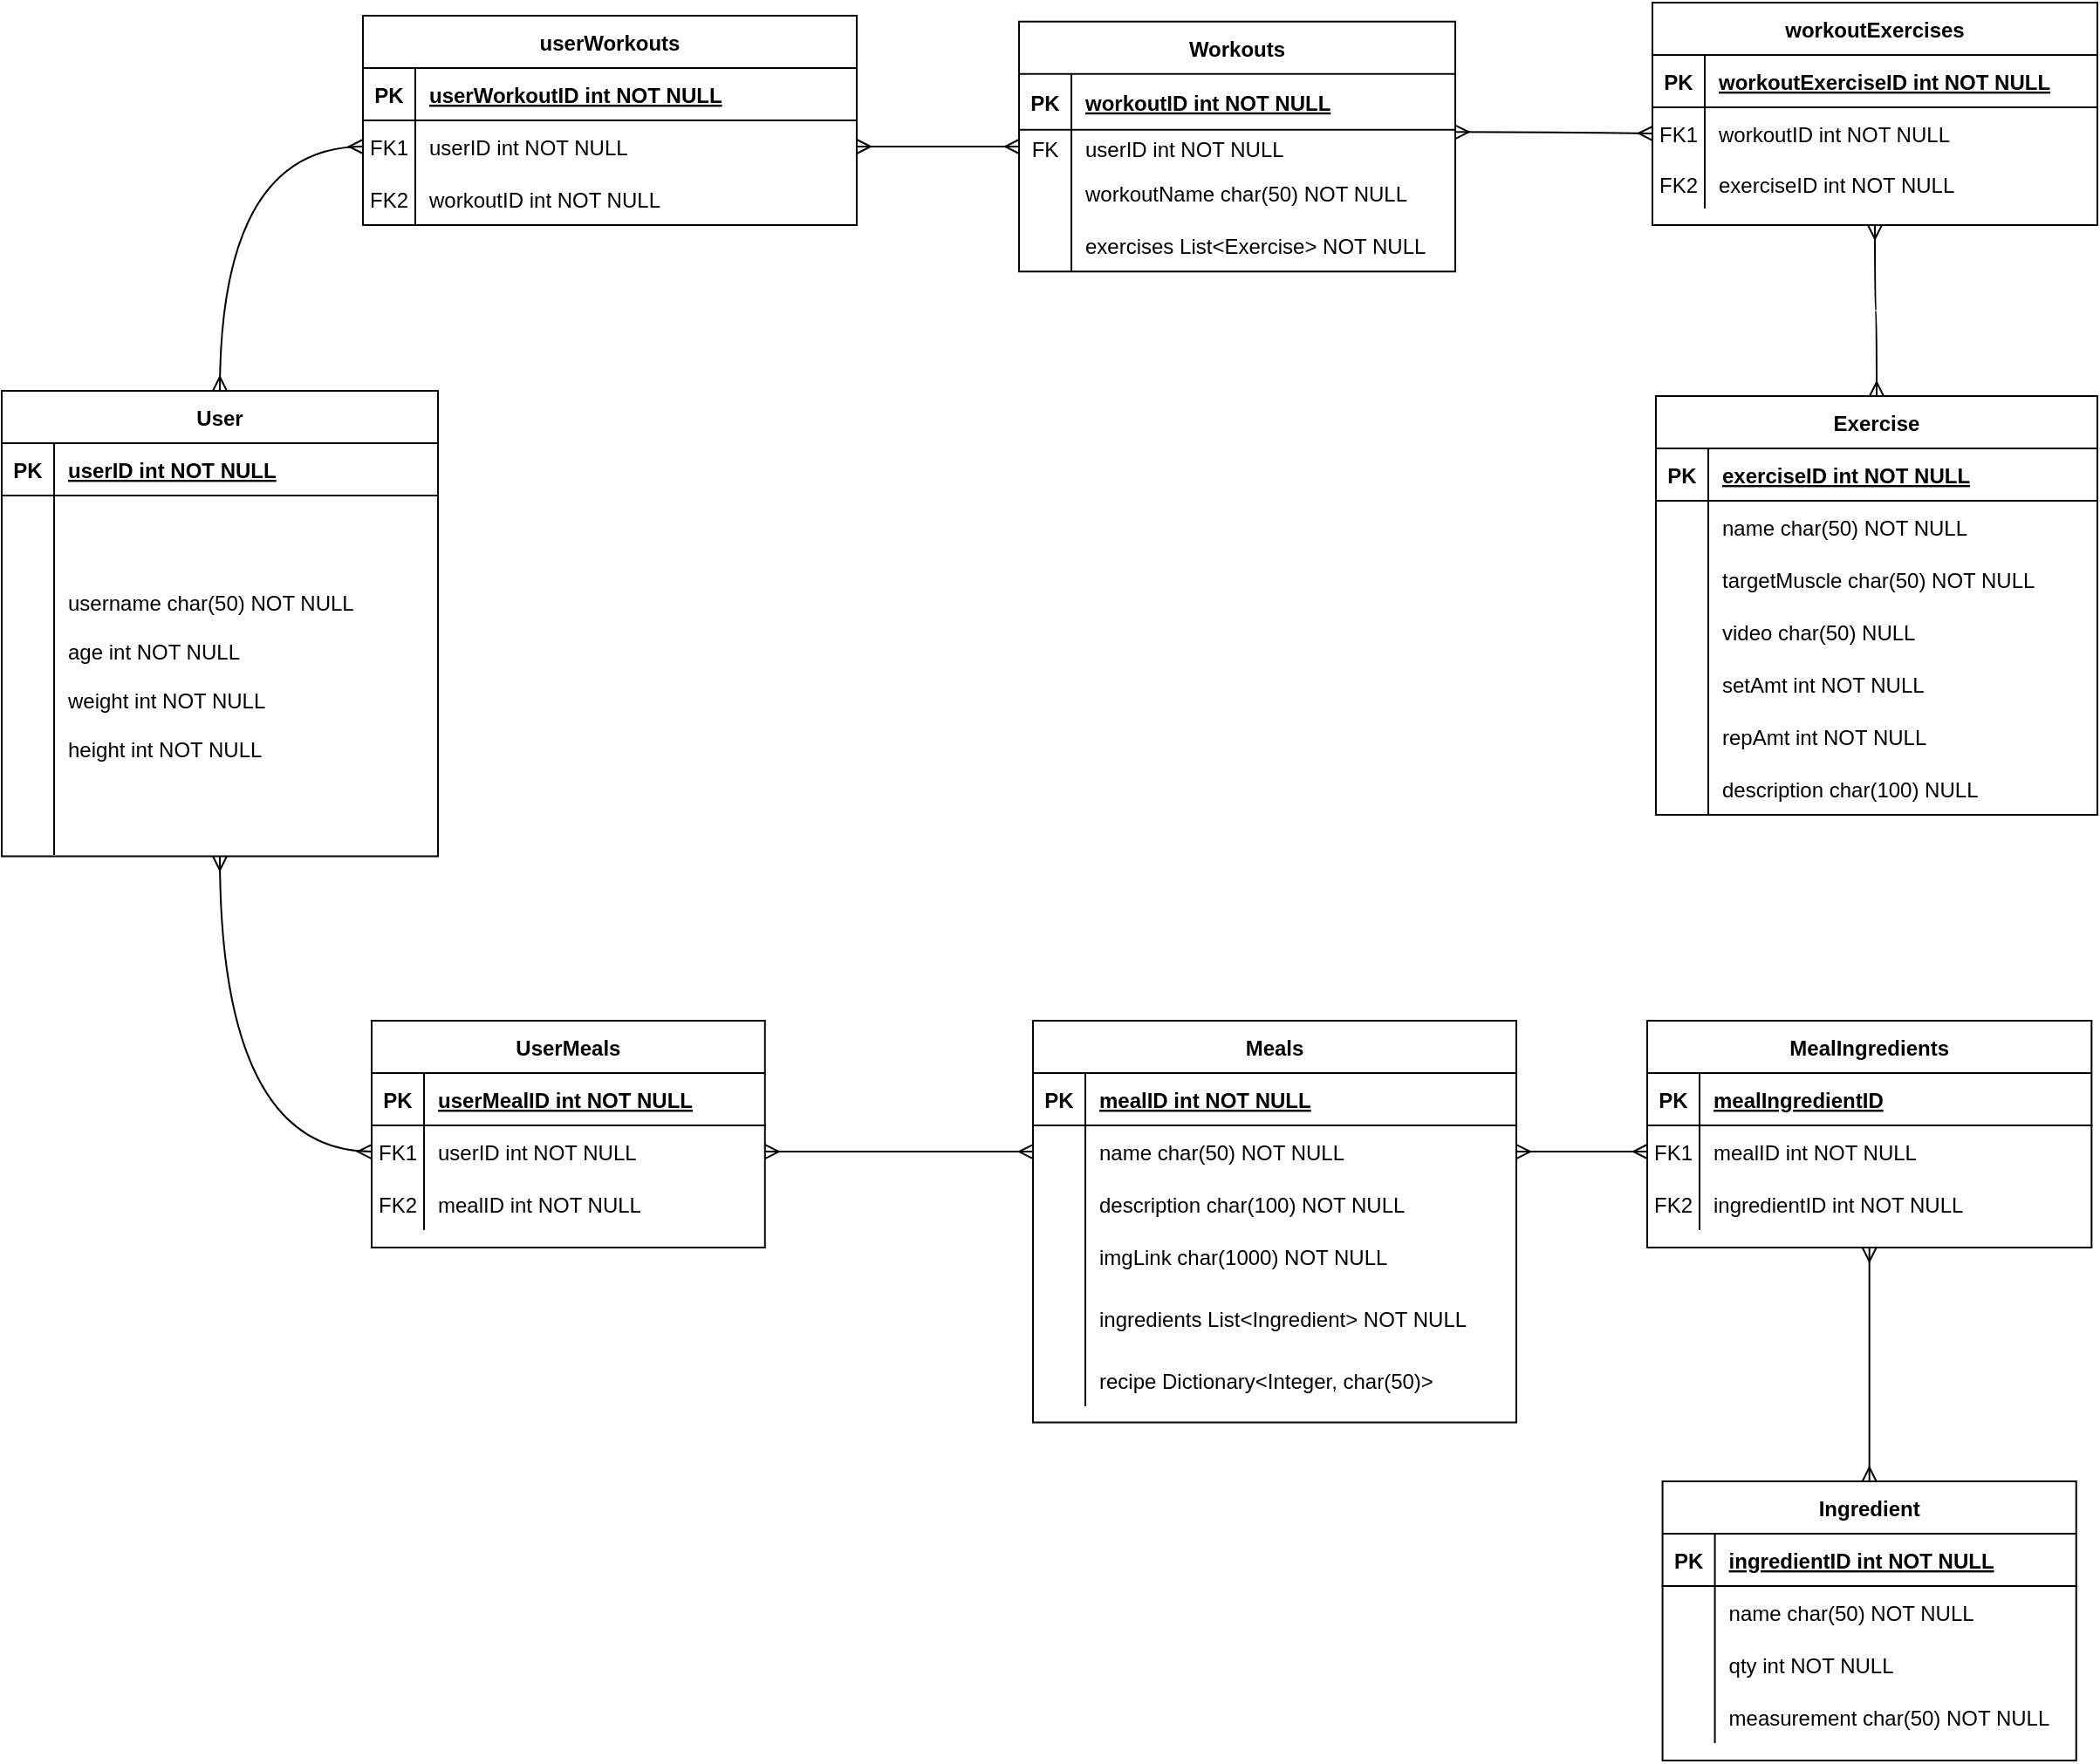 <mxfile version="20.0.3" type="github">
  <diagram id="R2lEEEUBdFMjLlhIrx00" name="Page-1">
    <mxGraphModel dx="930" dy="595" grid="0" gridSize="10" guides="1" tooltips="1" connect="1" arrows="1" fold="1" page="0" pageScale="1" pageWidth="1000" pageHeight="700" math="0" shadow="0" extFonts="Permanent Marker^https://fonts.googleapis.com/css?family=Permanent+Marker">
      <root>
        <mxCell id="0" />
        <mxCell id="1" parent="0" />
        <mxCell id="C-vyLk0tnHw3VtMMgP7b-1" value="" style="edgeStyle=orthogonalEdgeStyle;endArrow=ERmany;startArrow=ERmany;endFill=0;startFill=0;entryX=0;entryY=0.5;entryDx=0;entryDy=0;curved=1;exitX=0.5;exitY=0;exitDx=0;exitDy=0;" parent="1" source="C-vyLk0tnHw3VtMMgP7b-23" target="BOl2dM1y0eal6JlmimQa-18" edge="1">
          <mxGeometry width="100" height="100" relative="1" as="geometry">
            <mxPoint x="246" y="223" as="sourcePoint" />
            <mxPoint x="472.5" y="790" as="targetPoint" />
          </mxGeometry>
        </mxCell>
        <mxCell id="C-vyLk0tnHw3VtMMgP7b-2" value="Workouts" style="shape=table;startSize=30;container=1;collapsible=1;childLayout=tableLayout;fixedRows=1;rowLines=0;fontStyle=1;align=center;resizeLast=1;" parent="1" vertex="1">
          <mxGeometry x="733" y="71.4" width="250" height="143.203" as="geometry" />
        </mxCell>
        <mxCell id="C-vyLk0tnHw3VtMMgP7b-3" value="" style="shape=partialRectangle;collapsible=0;dropTarget=0;pointerEvents=0;fillColor=none;points=[[0,0.5],[1,0.5]];portConstraint=eastwest;top=0;left=0;right=0;bottom=1;" parent="C-vyLk0tnHw3VtMMgP7b-2" vertex="1">
          <mxGeometry y="30" width="250" height="32" as="geometry" />
        </mxCell>
        <mxCell id="C-vyLk0tnHw3VtMMgP7b-4" value="PK" style="shape=partialRectangle;overflow=hidden;connectable=0;fillColor=none;top=0;left=0;bottom=0;right=0;fontStyle=1;" parent="C-vyLk0tnHw3VtMMgP7b-3" vertex="1">
          <mxGeometry width="30" height="32" as="geometry">
            <mxRectangle width="30" height="32" as="alternateBounds" />
          </mxGeometry>
        </mxCell>
        <mxCell id="C-vyLk0tnHw3VtMMgP7b-5" value="workoutID int NOT NULL " style="shape=partialRectangle;overflow=hidden;connectable=0;fillColor=none;top=0;left=0;bottom=0;right=0;align=left;spacingLeft=6;fontStyle=5;" parent="C-vyLk0tnHw3VtMMgP7b-3" vertex="1">
          <mxGeometry x="30" width="220" height="32" as="geometry">
            <mxRectangle width="220" height="32" as="alternateBounds" />
          </mxGeometry>
        </mxCell>
        <mxCell id="C-vyLk0tnHw3VtMMgP7b-6" value="" style="shape=partialRectangle;collapsible=0;dropTarget=0;pointerEvents=0;fillColor=none;points=[[0,0.5],[1,0.5]];portConstraint=eastwest;top=0;left=0;right=0;bottom=0;" parent="C-vyLk0tnHw3VtMMgP7b-2" vertex="1">
          <mxGeometry y="62" width="250" height="21" as="geometry" />
        </mxCell>
        <mxCell id="C-vyLk0tnHw3VtMMgP7b-7" value="FK" style="shape=partialRectangle;overflow=hidden;connectable=0;fillColor=none;top=0;left=0;bottom=0;right=0;" parent="C-vyLk0tnHw3VtMMgP7b-6" vertex="1">
          <mxGeometry width="30" height="21" as="geometry">
            <mxRectangle width="30" height="21" as="alternateBounds" />
          </mxGeometry>
        </mxCell>
        <mxCell id="C-vyLk0tnHw3VtMMgP7b-8" value="userID int NOT NULL" style="shape=partialRectangle;overflow=hidden;connectable=0;fillColor=none;top=0;left=0;bottom=0;right=0;align=left;spacingLeft=6;" parent="C-vyLk0tnHw3VtMMgP7b-6" vertex="1">
          <mxGeometry x="30" width="220" height="21" as="geometry">
            <mxRectangle width="220" height="21" as="alternateBounds" />
          </mxGeometry>
        </mxCell>
        <mxCell id="BOl2dM1y0eal6JlmimQa-110" value="" style="shape=tableRow;horizontal=0;startSize=0;swimlaneHead=0;swimlaneBody=0;fillColor=none;collapsible=0;dropTarget=0;points=[[0,0.5],[1,0.5]];portConstraint=eastwest;top=0;left=0;right=0;bottom=0;" parent="C-vyLk0tnHw3VtMMgP7b-2" vertex="1">
          <mxGeometry y="83" width="250" height="30" as="geometry" />
        </mxCell>
        <mxCell id="BOl2dM1y0eal6JlmimQa-111" value="" style="shape=partialRectangle;connectable=0;fillColor=none;top=0;left=0;bottom=0;right=0;editable=1;overflow=hidden;" parent="BOl2dM1y0eal6JlmimQa-110" vertex="1">
          <mxGeometry width="30" height="30" as="geometry">
            <mxRectangle width="30" height="30" as="alternateBounds" />
          </mxGeometry>
        </mxCell>
        <mxCell id="BOl2dM1y0eal6JlmimQa-112" value="workoutName char(50) NOT NULL" style="shape=partialRectangle;connectable=0;fillColor=none;top=0;left=0;bottom=0;right=0;align=left;spacingLeft=6;overflow=hidden;" parent="BOl2dM1y0eal6JlmimQa-110" vertex="1">
          <mxGeometry x="30" width="220" height="30" as="geometry">
            <mxRectangle width="220" height="30" as="alternateBounds" />
          </mxGeometry>
        </mxCell>
        <mxCell id="C-vyLk0tnHw3VtMMgP7b-9" value="" style="shape=partialRectangle;collapsible=0;dropTarget=0;pointerEvents=0;fillColor=none;points=[[0,0.5],[1,0.5]];portConstraint=eastwest;top=0;left=0;right=0;bottom=0;" parent="C-vyLk0tnHw3VtMMgP7b-2" vertex="1">
          <mxGeometry y="113" width="250" height="30" as="geometry" />
        </mxCell>
        <mxCell id="C-vyLk0tnHw3VtMMgP7b-10" value="" style="shape=partialRectangle;overflow=hidden;connectable=0;fillColor=none;top=0;left=0;bottom=0;right=0;" parent="C-vyLk0tnHw3VtMMgP7b-9" vertex="1">
          <mxGeometry width="30" height="30" as="geometry">
            <mxRectangle width="30" height="30" as="alternateBounds" />
          </mxGeometry>
        </mxCell>
        <mxCell id="C-vyLk0tnHw3VtMMgP7b-11" value="exercises List&lt;Exercise&gt; NOT NULL" style="shape=partialRectangle;overflow=hidden;connectable=0;fillColor=none;top=0;left=0;bottom=0;right=0;align=left;spacingLeft=6;" parent="C-vyLk0tnHw3VtMMgP7b-9" vertex="1">
          <mxGeometry x="30" width="220" height="30" as="geometry">
            <mxRectangle width="220" height="30" as="alternateBounds" />
          </mxGeometry>
        </mxCell>
        <mxCell id="C-vyLk0tnHw3VtMMgP7b-13" value="Meals" style="shape=table;startSize=30;container=1;collapsible=1;childLayout=tableLayout;fixedRows=1;rowLines=0;fontStyle=1;align=center;resizeLast=1;" parent="1" vertex="1">
          <mxGeometry x="741" y="644.01" width="277" height="230.25" as="geometry" />
        </mxCell>
        <mxCell id="C-vyLk0tnHw3VtMMgP7b-14" value="" style="shape=partialRectangle;collapsible=0;dropTarget=0;pointerEvents=0;fillColor=none;points=[[0,0.5],[1,0.5]];portConstraint=eastwest;top=0;left=0;right=0;bottom=1;" parent="C-vyLk0tnHw3VtMMgP7b-13" vertex="1">
          <mxGeometry y="30" width="277" height="30" as="geometry" />
        </mxCell>
        <mxCell id="C-vyLk0tnHw3VtMMgP7b-15" value="PK" style="shape=partialRectangle;overflow=hidden;connectable=0;fillColor=none;top=0;left=0;bottom=0;right=0;fontStyle=1;" parent="C-vyLk0tnHw3VtMMgP7b-14" vertex="1">
          <mxGeometry width="30" height="30" as="geometry">
            <mxRectangle width="30" height="30" as="alternateBounds" />
          </mxGeometry>
        </mxCell>
        <mxCell id="C-vyLk0tnHw3VtMMgP7b-16" value="mealID int NOT NULL " style="shape=partialRectangle;overflow=hidden;connectable=0;fillColor=none;top=0;left=0;bottom=0;right=0;align=left;spacingLeft=6;fontStyle=5;" parent="C-vyLk0tnHw3VtMMgP7b-14" vertex="1">
          <mxGeometry x="30" width="247" height="30" as="geometry">
            <mxRectangle width="247" height="30" as="alternateBounds" />
          </mxGeometry>
        </mxCell>
        <mxCell id="BOl2dM1y0eal6JlmimQa-77" value="" style="shape=tableRow;horizontal=0;startSize=0;swimlaneHead=0;swimlaneBody=0;fillColor=none;collapsible=0;dropTarget=0;points=[[0,0.5],[1,0.5]];portConstraint=eastwest;top=0;left=0;right=0;bottom=0;" parent="C-vyLk0tnHw3VtMMgP7b-13" vertex="1">
          <mxGeometry y="60" width="277" height="30" as="geometry" />
        </mxCell>
        <mxCell id="BOl2dM1y0eal6JlmimQa-78" value="" style="shape=partialRectangle;connectable=0;fillColor=none;top=0;left=0;bottom=0;right=0;editable=1;overflow=hidden;" parent="BOl2dM1y0eal6JlmimQa-77" vertex="1">
          <mxGeometry width="30" height="30" as="geometry">
            <mxRectangle width="30" height="30" as="alternateBounds" />
          </mxGeometry>
        </mxCell>
        <mxCell id="BOl2dM1y0eal6JlmimQa-79" value="name char(50) NOT NULL" style="shape=partialRectangle;connectable=0;fillColor=none;top=0;left=0;bottom=0;right=0;align=left;spacingLeft=6;overflow=hidden;" parent="BOl2dM1y0eal6JlmimQa-77" vertex="1">
          <mxGeometry x="30" width="247" height="30" as="geometry">
            <mxRectangle width="247" height="30" as="alternateBounds" />
          </mxGeometry>
        </mxCell>
        <mxCell id="BOl2dM1y0eal6JlmimQa-80" value="" style="shape=tableRow;horizontal=0;startSize=0;swimlaneHead=0;swimlaneBody=0;fillColor=none;collapsible=0;dropTarget=0;points=[[0,0.5],[1,0.5]];portConstraint=eastwest;top=0;left=0;right=0;bottom=0;" parent="C-vyLk0tnHw3VtMMgP7b-13" vertex="1">
          <mxGeometry y="90" width="277" height="30" as="geometry" />
        </mxCell>
        <mxCell id="BOl2dM1y0eal6JlmimQa-81" value="" style="shape=partialRectangle;connectable=0;fillColor=none;top=0;left=0;bottom=0;right=0;editable=1;overflow=hidden;" parent="BOl2dM1y0eal6JlmimQa-80" vertex="1">
          <mxGeometry width="30" height="30" as="geometry">
            <mxRectangle width="30" height="30" as="alternateBounds" />
          </mxGeometry>
        </mxCell>
        <mxCell id="BOl2dM1y0eal6JlmimQa-82" value="description char(100) NOT NULL" style="shape=partialRectangle;connectable=0;fillColor=none;top=0;left=0;bottom=0;right=0;align=left;spacingLeft=6;overflow=hidden;" parent="BOl2dM1y0eal6JlmimQa-80" vertex="1">
          <mxGeometry x="30" width="247" height="30" as="geometry">
            <mxRectangle width="247" height="30" as="alternateBounds" />
          </mxGeometry>
        </mxCell>
        <mxCell id="BOl2dM1y0eal6JlmimQa-89" value="" style="shape=tableRow;horizontal=0;startSize=0;swimlaneHead=0;swimlaneBody=0;fillColor=none;collapsible=0;dropTarget=0;points=[[0,0.5],[1,0.5]];portConstraint=eastwest;top=0;left=0;right=0;bottom=0;" parent="C-vyLk0tnHw3VtMMgP7b-13" vertex="1">
          <mxGeometry y="120" width="277" height="30" as="geometry" />
        </mxCell>
        <mxCell id="BOl2dM1y0eal6JlmimQa-90" value="" style="shape=partialRectangle;connectable=0;fillColor=none;top=0;left=0;bottom=0;right=0;editable=1;overflow=hidden;" parent="BOl2dM1y0eal6JlmimQa-89" vertex="1">
          <mxGeometry width="30" height="30" as="geometry">
            <mxRectangle width="30" height="30" as="alternateBounds" />
          </mxGeometry>
        </mxCell>
        <mxCell id="BOl2dM1y0eal6JlmimQa-91" value="imgLink char(1000) NOT NULL" style="shape=partialRectangle;connectable=0;fillColor=none;top=0;left=0;bottom=0;right=0;align=left;spacingLeft=6;overflow=hidden;" parent="BOl2dM1y0eal6JlmimQa-89" vertex="1">
          <mxGeometry x="30" width="247" height="30" as="geometry">
            <mxRectangle width="247" height="30" as="alternateBounds" />
          </mxGeometry>
        </mxCell>
        <mxCell id="C-vyLk0tnHw3VtMMgP7b-20" value="" style="shape=partialRectangle;collapsible=0;dropTarget=0;pointerEvents=0;fillColor=none;points=[[0,0.5],[1,0.5]];portConstraint=eastwest;top=0;left=0;right=0;bottom=0;" parent="C-vyLk0tnHw3VtMMgP7b-13" vertex="1">
          <mxGeometry y="150" width="277" height="41" as="geometry" />
        </mxCell>
        <mxCell id="C-vyLk0tnHw3VtMMgP7b-21" value="" style="shape=partialRectangle;overflow=hidden;connectable=0;fillColor=none;top=0;left=0;bottom=0;right=0;" parent="C-vyLk0tnHw3VtMMgP7b-20" vertex="1">
          <mxGeometry width="30" height="41" as="geometry">
            <mxRectangle width="30" height="41" as="alternateBounds" />
          </mxGeometry>
        </mxCell>
        <mxCell id="C-vyLk0tnHw3VtMMgP7b-22" value="ingredients List&lt;Ingredient&gt; NOT NULL" style="shape=partialRectangle;overflow=hidden;connectable=0;fillColor=none;top=0;left=0;bottom=0;right=0;align=left;spacingLeft=6;" parent="C-vyLk0tnHw3VtMMgP7b-20" vertex="1">
          <mxGeometry x="30" width="247" height="41" as="geometry">
            <mxRectangle width="247" height="41" as="alternateBounds" />
          </mxGeometry>
        </mxCell>
        <mxCell id="BOl2dM1y0eal6JlmimQa-74" value="" style="shape=tableRow;horizontal=0;startSize=0;swimlaneHead=0;swimlaneBody=0;fillColor=none;collapsible=0;dropTarget=0;points=[[0,0.5],[1,0.5]];portConstraint=eastwest;top=0;left=0;right=0;bottom=0;" parent="C-vyLk0tnHw3VtMMgP7b-13" vertex="1">
          <mxGeometry y="191" width="277" height="30" as="geometry" />
        </mxCell>
        <mxCell id="BOl2dM1y0eal6JlmimQa-75" value="" style="shape=partialRectangle;connectable=0;fillColor=none;top=0;left=0;bottom=0;right=0;editable=1;overflow=hidden;" parent="BOl2dM1y0eal6JlmimQa-74" vertex="1">
          <mxGeometry width="30" height="30" as="geometry">
            <mxRectangle width="30" height="30" as="alternateBounds" />
          </mxGeometry>
        </mxCell>
        <mxCell id="BOl2dM1y0eal6JlmimQa-76" value="recipe Dictionary&lt;Integer, char(50)&gt;" style="shape=partialRectangle;connectable=0;fillColor=none;top=0;left=0;bottom=0;right=0;align=left;spacingLeft=6;overflow=hidden;" parent="BOl2dM1y0eal6JlmimQa-74" vertex="1">
          <mxGeometry x="30" width="247" height="30" as="geometry">
            <mxRectangle width="247" height="30" as="alternateBounds" />
          </mxGeometry>
        </mxCell>
        <mxCell id="BOl2dM1y0eal6JlmimQa-58" style="edgeStyle=orthogonalEdgeStyle;curved=1;rounded=0;orthogonalLoop=1;jettySize=auto;html=1;entryX=0;entryY=0.5;entryDx=0;entryDy=0;startArrow=ERmany;startFill=0;endArrow=ERmany;endFill=0;" parent="1" source="C-vyLk0tnHw3VtMMgP7b-23" target="BOl2dM1y0eal6JlmimQa-49" edge="1">
          <mxGeometry relative="1" as="geometry" />
        </mxCell>
        <mxCell id="C-vyLk0tnHw3VtMMgP7b-23" value="User" style="shape=table;startSize=30;container=1;collapsible=1;childLayout=tableLayout;fixedRows=1;rowLines=0;fontStyle=1;align=center;resizeLast=1;" parent="1" vertex="1">
          <mxGeometry x="150" y="283" width="250" height="266.75" as="geometry" />
        </mxCell>
        <mxCell id="C-vyLk0tnHw3VtMMgP7b-24" value="" style="shape=partialRectangle;collapsible=0;dropTarget=0;pointerEvents=0;fillColor=none;points=[[0,0.5],[1,0.5]];portConstraint=eastwest;top=0;left=0;right=0;bottom=1;" parent="C-vyLk0tnHw3VtMMgP7b-23" vertex="1">
          <mxGeometry y="30" width="250" height="30" as="geometry" />
        </mxCell>
        <mxCell id="C-vyLk0tnHw3VtMMgP7b-25" value="PK" style="shape=partialRectangle;overflow=hidden;connectable=0;fillColor=none;top=0;left=0;bottom=0;right=0;fontStyle=1;" parent="C-vyLk0tnHw3VtMMgP7b-24" vertex="1">
          <mxGeometry width="30" height="30" as="geometry">
            <mxRectangle width="30" height="30" as="alternateBounds" />
          </mxGeometry>
        </mxCell>
        <mxCell id="C-vyLk0tnHw3VtMMgP7b-26" value="userID int NOT NULL " style="shape=partialRectangle;overflow=hidden;connectable=0;fillColor=none;top=0;left=0;bottom=0;right=0;align=left;spacingLeft=6;fontStyle=5;" parent="C-vyLk0tnHw3VtMMgP7b-24" vertex="1">
          <mxGeometry x="30" width="220" height="30" as="geometry">
            <mxRectangle width="220" height="30" as="alternateBounds" />
          </mxGeometry>
        </mxCell>
        <mxCell id="C-vyLk0tnHw3VtMMgP7b-27" value="" style="shape=partialRectangle;collapsible=0;dropTarget=0;pointerEvents=0;fillColor=none;points=[[0,0.5],[1,0.5]];portConstraint=eastwest;top=0;left=0;right=0;bottom=0;" parent="C-vyLk0tnHw3VtMMgP7b-23" vertex="1">
          <mxGeometry y="60" width="250" height="206" as="geometry" />
        </mxCell>
        <mxCell id="C-vyLk0tnHw3VtMMgP7b-28" value="" style="shape=partialRectangle;overflow=hidden;connectable=0;fillColor=none;top=0;left=0;bottom=0;right=0;" parent="C-vyLk0tnHw3VtMMgP7b-27" vertex="1">
          <mxGeometry width="30" height="206" as="geometry">
            <mxRectangle width="30" height="206" as="alternateBounds" />
          </mxGeometry>
        </mxCell>
        <mxCell id="C-vyLk0tnHw3VtMMgP7b-29" value="username char(50) NOT NULL&#xa;&#xa;age int NOT NULL&#xa;&#xa;weight int NOT NULL&#xa;&#xa;height int NOT NULL" style="shape=partialRectangle;overflow=hidden;connectable=0;fillColor=none;top=0;left=0;bottom=0;right=0;align=left;spacingLeft=6;" parent="C-vyLk0tnHw3VtMMgP7b-27" vertex="1">
          <mxGeometry x="30" width="220" height="206" as="geometry">
            <mxRectangle width="220" height="206" as="alternateBounds" />
          </mxGeometry>
        </mxCell>
        <mxCell id="BOl2dM1y0eal6JlmimQa-44" style="edgeStyle=orthogonalEdgeStyle;curved=1;rounded=0;orthogonalLoop=1;jettySize=auto;html=1;exitX=0.5;exitY=0;exitDx=0;exitDy=0;entryX=0.5;entryY=1;entryDx=0;entryDy=0;startArrow=ERmany;startFill=0;endArrow=ERmany;endFill=0;" parent="1" source="hBt-hoAf4DUXNsVYwWVi-3" target="BOl2dM1y0eal6JlmimQa-30" edge="1">
          <mxGeometry relative="1" as="geometry" />
        </mxCell>
        <mxCell id="hBt-hoAf4DUXNsVYwWVi-3" value="Exercise" style="shape=table;startSize=30;container=1;collapsible=1;childLayout=tableLayout;fixedRows=1;rowLines=0;fontStyle=1;align=center;resizeLast=1;" parent="1" vertex="1">
          <mxGeometry x="1098" y="286" width="253" height="240" as="geometry" />
        </mxCell>
        <mxCell id="hBt-hoAf4DUXNsVYwWVi-4" value="" style="shape=tableRow;horizontal=0;startSize=0;swimlaneHead=0;swimlaneBody=0;fillColor=none;collapsible=0;dropTarget=0;points=[[0,0.5],[1,0.5]];portConstraint=eastwest;top=0;left=0;right=0;bottom=1;" parent="hBt-hoAf4DUXNsVYwWVi-3" vertex="1">
          <mxGeometry y="30" width="253" height="30" as="geometry" />
        </mxCell>
        <mxCell id="hBt-hoAf4DUXNsVYwWVi-5" value="PK" style="shape=partialRectangle;connectable=0;fillColor=none;top=0;left=0;bottom=0;right=0;fontStyle=1;overflow=hidden;" parent="hBt-hoAf4DUXNsVYwWVi-4" vertex="1">
          <mxGeometry width="30" height="30" as="geometry">
            <mxRectangle width="30" height="30" as="alternateBounds" />
          </mxGeometry>
        </mxCell>
        <mxCell id="hBt-hoAf4DUXNsVYwWVi-6" value="exerciseID int NOT NULL" style="shape=partialRectangle;connectable=0;fillColor=none;top=0;left=0;bottom=0;right=0;align=left;spacingLeft=6;fontStyle=5;overflow=hidden;" parent="hBt-hoAf4DUXNsVYwWVi-4" vertex="1">
          <mxGeometry x="30" width="223" height="30" as="geometry">
            <mxRectangle width="223" height="30" as="alternateBounds" />
          </mxGeometry>
        </mxCell>
        <mxCell id="hBt-hoAf4DUXNsVYwWVi-7" value="" style="shape=tableRow;horizontal=0;startSize=0;swimlaneHead=0;swimlaneBody=0;fillColor=none;collapsible=0;dropTarget=0;points=[[0,0.5],[1,0.5]];portConstraint=eastwest;top=0;left=0;right=0;bottom=0;" parent="hBt-hoAf4DUXNsVYwWVi-3" vertex="1">
          <mxGeometry y="60" width="253" height="30" as="geometry" />
        </mxCell>
        <mxCell id="hBt-hoAf4DUXNsVYwWVi-8" value="" style="shape=partialRectangle;connectable=0;fillColor=none;top=0;left=0;bottom=0;right=0;editable=1;overflow=hidden;" parent="hBt-hoAf4DUXNsVYwWVi-7" vertex="1">
          <mxGeometry width="30" height="30" as="geometry">
            <mxRectangle width="30" height="30" as="alternateBounds" />
          </mxGeometry>
        </mxCell>
        <mxCell id="hBt-hoAf4DUXNsVYwWVi-9" value="name char(50) NOT NULL" style="shape=partialRectangle;connectable=0;fillColor=none;top=0;left=0;bottom=0;right=0;align=left;spacingLeft=6;overflow=hidden;" parent="hBt-hoAf4DUXNsVYwWVi-7" vertex="1">
          <mxGeometry x="30" width="223" height="30" as="geometry">
            <mxRectangle width="223" height="30" as="alternateBounds" />
          </mxGeometry>
        </mxCell>
        <mxCell id="hBt-hoAf4DUXNsVYwWVi-10" value="" style="shape=tableRow;horizontal=0;startSize=0;swimlaneHead=0;swimlaneBody=0;fillColor=none;collapsible=0;dropTarget=0;points=[[0,0.5],[1,0.5]];portConstraint=eastwest;top=0;left=0;right=0;bottom=0;" parent="hBt-hoAf4DUXNsVYwWVi-3" vertex="1">
          <mxGeometry y="90" width="253" height="30" as="geometry" />
        </mxCell>
        <mxCell id="hBt-hoAf4DUXNsVYwWVi-11" value="" style="shape=partialRectangle;connectable=0;fillColor=none;top=0;left=0;bottom=0;right=0;editable=1;overflow=hidden;" parent="hBt-hoAf4DUXNsVYwWVi-10" vertex="1">
          <mxGeometry width="30" height="30" as="geometry">
            <mxRectangle width="30" height="30" as="alternateBounds" />
          </mxGeometry>
        </mxCell>
        <mxCell id="hBt-hoAf4DUXNsVYwWVi-12" value="targetMuscle char(50) NOT NULL" style="shape=partialRectangle;connectable=0;fillColor=none;top=0;left=0;bottom=0;right=0;align=left;spacingLeft=6;overflow=hidden;" parent="hBt-hoAf4DUXNsVYwWVi-10" vertex="1">
          <mxGeometry x="30" width="223" height="30" as="geometry">
            <mxRectangle width="223" height="30" as="alternateBounds" />
          </mxGeometry>
        </mxCell>
        <mxCell id="hBt-hoAf4DUXNsVYwWVi-13" value="" style="shape=tableRow;horizontal=0;startSize=0;swimlaneHead=0;swimlaneBody=0;fillColor=none;collapsible=0;dropTarget=0;points=[[0,0.5],[1,0.5]];portConstraint=eastwest;top=0;left=0;right=0;bottom=0;" parent="hBt-hoAf4DUXNsVYwWVi-3" vertex="1">
          <mxGeometry y="120" width="253" height="30" as="geometry" />
        </mxCell>
        <mxCell id="hBt-hoAf4DUXNsVYwWVi-14" value="" style="shape=partialRectangle;connectable=0;fillColor=none;top=0;left=0;bottom=0;right=0;editable=1;overflow=hidden;" parent="hBt-hoAf4DUXNsVYwWVi-13" vertex="1">
          <mxGeometry width="30" height="30" as="geometry">
            <mxRectangle width="30" height="30" as="alternateBounds" />
          </mxGeometry>
        </mxCell>
        <mxCell id="hBt-hoAf4DUXNsVYwWVi-15" value="video char(50) NULL" style="shape=partialRectangle;connectable=0;fillColor=none;top=0;left=0;bottom=0;right=0;align=left;spacingLeft=6;overflow=hidden;" parent="hBt-hoAf4DUXNsVYwWVi-13" vertex="1">
          <mxGeometry x="30" width="223" height="30" as="geometry">
            <mxRectangle width="223" height="30" as="alternateBounds" />
          </mxGeometry>
        </mxCell>
        <mxCell id="hBt-hoAf4DUXNsVYwWVi-16" value="" style="shape=tableRow;horizontal=0;startSize=0;swimlaneHead=0;swimlaneBody=0;fillColor=none;collapsible=0;dropTarget=0;points=[[0,0.5],[1,0.5]];portConstraint=eastwest;top=0;left=0;right=0;bottom=0;" parent="hBt-hoAf4DUXNsVYwWVi-3" vertex="1">
          <mxGeometry y="150" width="253" height="30" as="geometry" />
        </mxCell>
        <mxCell id="hBt-hoAf4DUXNsVYwWVi-17" value="" style="shape=partialRectangle;connectable=0;fillColor=none;top=0;left=0;bottom=0;right=0;editable=1;overflow=hidden;" parent="hBt-hoAf4DUXNsVYwWVi-16" vertex="1">
          <mxGeometry width="30" height="30" as="geometry">
            <mxRectangle width="30" height="30" as="alternateBounds" />
          </mxGeometry>
        </mxCell>
        <mxCell id="hBt-hoAf4DUXNsVYwWVi-18" value="setAmt int NOT NULL" style="shape=partialRectangle;connectable=0;fillColor=none;top=0;left=0;bottom=0;right=0;align=left;spacingLeft=6;overflow=hidden;" parent="hBt-hoAf4DUXNsVYwWVi-16" vertex="1">
          <mxGeometry x="30" width="223" height="30" as="geometry">
            <mxRectangle width="223" height="30" as="alternateBounds" />
          </mxGeometry>
        </mxCell>
        <mxCell id="hBt-hoAf4DUXNsVYwWVi-19" value="" style="shape=tableRow;horizontal=0;startSize=0;swimlaneHead=0;swimlaneBody=0;fillColor=none;collapsible=0;dropTarget=0;points=[[0,0.5],[1,0.5]];portConstraint=eastwest;top=0;left=0;right=0;bottom=0;" parent="hBt-hoAf4DUXNsVYwWVi-3" vertex="1">
          <mxGeometry y="180" width="253" height="30" as="geometry" />
        </mxCell>
        <mxCell id="hBt-hoAf4DUXNsVYwWVi-20" value="" style="shape=partialRectangle;connectable=0;fillColor=none;top=0;left=0;bottom=0;right=0;editable=1;overflow=hidden;" parent="hBt-hoAf4DUXNsVYwWVi-19" vertex="1">
          <mxGeometry width="30" height="30" as="geometry">
            <mxRectangle width="30" height="30" as="alternateBounds" />
          </mxGeometry>
        </mxCell>
        <mxCell id="hBt-hoAf4DUXNsVYwWVi-21" value="repAmt int NOT NULL" style="shape=partialRectangle;connectable=0;fillColor=none;top=0;left=0;bottom=0;right=0;align=left;spacingLeft=6;overflow=hidden;" parent="hBt-hoAf4DUXNsVYwWVi-19" vertex="1">
          <mxGeometry x="30" width="223" height="30" as="geometry">
            <mxRectangle width="223" height="30" as="alternateBounds" />
          </mxGeometry>
        </mxCell>
        <mxCell id="hBt-hoAf4DUXNsVYwWVi-22" value="" style="shape=tableRow;horizontal=0;startSize=0;swimlaneHead=0;swimlaneBody=0;fillColor=none;collapsible=0;dropTarget=0;points=[[0,0.5],[1,0.5]];portConstraint=eastwest;top=0;left=0;right=0;bottom=0;" parent="hBt-hoAf4DUXNsVYwWVi-3" vertex="1">
          <mxGeometry y="210" width="253" height="30" as="geometry" />
        </mxCell>
        <mxCell id="hBt-hoAf4DUXNsVYwWVi-23" value="" style="shape=partialRectangle;connectable=0;fillColor=none;top=0;left=0;bottom=0;right=0;editable=1;overflow=hidden;" parent="hBt-hoAf4DUXNsVYwWVi-22" vertex="1">
          <mxGeometry width="30" height="30" as="geometry">
            <mxRectangle width="30" height="30" as="alternateBounds" />
          </mxGeometry>
        </mxCell>
        <mxCell id="hBt-hoAf4DUXNsVYwWVi-24" value="description char(100) NULL" style="shape=partialRectangle;connectable=0;fillColor=none;top=0;left=0;bottom=0;right=0;align=left;spacingLeft=6;overflow=hidden;" parent="hBt-hoAf4DUXNsVYwWVi-22" vertex="1">
          <mxGeometry x="30" width="223" height="30" as="geometry">
            <mxRectangle width="223" height="30" as="alternateBounds" />
          </mxGeometry>
        </mxCell>
        <mxCell id="BOl2dM1y0eal6JlmimQa-14" value="userWorkouts" style="shape=table;startSize=30;container=1;collapsible=1;childLayout=tableLayout;fixedRows=1;rowLines=0;fontStyle=1;align=center;resizeLast=1;" parent="1" vertex="1">
          <mxGeometry x="357" y="68" width="283" height="120" as="geometry" />
        </mxCell>
        <mxCell id="BOl2dM1y0eal6JlmimQa-15" value="" style="shape=tableRow;horizontal=0;startSize=0;swimlaneHead=0;swimlaneBody=0;fillColor=none;collapsible=0;dropTarget=0;points=[[0,0.5],[1,0.5]];portConstraint=eastwest;top=0;left=0;right=0;bottom=1;" parent="BOl2dM1y0eal6JlmimQa-14" vertex="1">
          <mxGeometry y="30" width="283" height="30" as="geometry" />
        </mxCell>
        <mxCell id="BOl2dM1y0eal6JlmimQa-16" value="PK" style="shape=partialRectangle;connectable=0;fillColor=none;top=0;left=0;bottom=0;right=0;fontStyle=1;overflow=hidden;" parent="BOl2dM1y0eal6JlmimQa-15" vertex="1">
          <mxGeometry width="30" height="30" as="geometry">
            <mxRectangle width="30" height="30" as="alternateBounds" />
          </mxGeometry>
        </mxCell>
        <mxCell id="BOl2dM1y0eal6JlmimQa-17" value="userWorkoutID int NOT NULL" style="shape=partialRectangle;connectable=0;fillColor=none;top=0;left=0;bottom=0;right=0;align=left;spacingLeft=6;fontStyle=5;overflow=hidden;" parent="BOl2dM1y0eal6JlmimQa-15" vertex="1">
          <mxGeometry x="30" width="253" height="30" as="geometry">
            <mxRectangle width="253" height="30" as="alternateBounds" />
          </mxGeometry>
        </mxCell>
        <mxCell id="BOl2dM1y0eal6JlmimQa-18" value="" style="shape=tableRow;horizontal=0;startSize=0;swimlaneHead=0;swimlaneBody=0;fillColor=none;collapsible=0;dropTarget=0;points=[[0,0.5],[1,0.5]];portConstraint=eastwest;top=0;left=0;right=0;bottom=0;" parent="BOl2dM1y0eal6JlmimQa-14" vertex="1">
          <mxGeometry y="60" width="283" height="30" as="geometry" />
        </mxCell>
        <mxCell id="BOl2dM1y0eal6JlmimQa-19" value="FK1" style="shape=partialRectangle;connectable=0;fillColor=none;top=0;left=0;bottom=0;right=0;editable=1;overflow=hidden;" parent="BOl2dM1y0eal6JlmimQa-18" vertex="1">
          <mxGeometry width="30" height="30" as="geometry">
            <mxRectangle width="30" height="30" as="alternateBounds" />
          </mxGeometry>
        </mxCell>
        <mxCell id="BOl2dM1y0eal6JlmimQa-20" value="userID int NOT NULL" style="shape=partialRectangle;connectable=0;fillColor=none;top=0;left=0;bottom=0;right=0;align=left;spacingLeft=6;overflow=hidden;" parent="BOl2dM1y0eal6JlmimQa-18" vertex="1">
          <mxGeometry x="30" width="253" height="30" as="geometry">
            <mxRectangle width="253" height="30" as="alternateBounds" />
          </mxGeometry>
        </mxCell>
        <mxCell id="BOl2dM1y0eal6JlmimQa-21" value="" style="shape=tableRow;horizontal=0;startSize=0;swimlaneHead=0;swimlaneBody=0;fillColor=none;collapsible=0;dropTarget=0;points=[[0,0.5],[1,0.5]];portConstraint=eastwest;top=0;left=0;right=0;bottom=0;" parent="BOl2dM1y0eal6JlmimQa-14" vertex="1">
          <mxGeometry y="90" width="283" height="30" as="geometry" />
        </mxCell>
        <mxCell id="BOl2dM1y0eal6JlmimQa-22" value="FK2" style="shape=partialRectangle;connectable=0;fillColor=none;top=0;left=0;bottom=0;right=0;editable=1;overflow=hidden;" parent="BOl2dM1y0eal6JlmimQa-21" vertex="1">
          <mxGeometry width="30" height="30" as="geometry">
            <mxRectangle width="30" height="30" as="alternateBounds" />
          </mxGeometry>
        </mxCell>
        <mxCell id="BOl2dM1y0eal6JlmimQa-23" value="workoutID int NOT NULL" style="shape=partialRectangle;connectable=0;fillColor=none;top=0;left=0;bottom=0;right=0;align=left;spacingLeft=6;overflow=hidden;" parent="BOl2dM1y0eal6JlmimQa-21" vertex="1">
          <mxGeometry x="30" width="253" height="30" as="geometry">
            <mxRectangle width="253" height="30" as="alternateBounds" />
          </mxGeometry>
        </mxCell>
        <mxCell id="BOl2dM1y0eal6JlmimQa-28" style="edgeStyle=orthogonalEdgeStyle;rounded=0;orthogonalLoop=1;jettySize=auto;html=1;entryX=0;entryY=0.5;entryDx=0;entryDy=0;endArrow=ERmany;endFill=0;startArrow=ERmany;startFill=0;" parent="1" source="BOl2dM1y0eal6JlmimQa-18" target="C-vyLk0tnHw3VtMMgP7b-2" edge="1">
          <mxGeometry relative="1" as="geometry" />
        </mxCell>
        <mxCell id="BOl2dM1y0eal6JlmimQa-30" value="workoutExercises" style="shape=table;startSize=30;container=1;collapsible=1;childLayout=tableLayout;fixedRows=1;rowLines=0;fontStyle=1;align=center;resizeLast=1;" parent="1" vertex="1">
          <mxGeometry x="1096" y="60.49" width="255" height="127.51" as="geometry" />
        </mxCell>
        <mxCell id="BOl2dM1y0eal6JlmimQa-31" value="" style="shape=tableRow;horizontal=0;startSize=0;swimlaneHead=0;swimlaneBody=0;fillColor=none;collapsible=0;dropTarget=0;points=[[0,0.5],[1,0.5]];portConstraint=eastwest;top=0;left=0;right=0;bottom=1;" parent="BOl2dM1y0eal6JlmimQa-30" vertex="1">
          <mxGeometry y="30" width="255" height="30" as="geometry" />
        </mxCell>
        <mxCell id="BOl2dM1y0eal6JlmimQa-32" value="PK" style="shape=partialRectangle;connectable=0;fillColor=none;top=0;left=0;bottom=0;right=0;fontStyle=1;overflow=hidden;" parent="BOl2dM1y0eal6JlmimQa-31" vertex="1">
          <mxGeometry width="30" height="30" as="geometry">
            <mxRectangle width="30" height="30" as="alternateBounds" />
          </mxGeometry>
        </mxCell>
        <mxCell id="BOl2dM1y0eal6JlmimQa-33" value="workoutExerciseID int NOT NULL" style="shape=partialRectangle;connectable=0;fillColor=none;top=0;left=0;bottom=0;right=0;align=left;spacingLeft=6;fontStyle=5;overflow=hidden;" parent="BOl2dM1y0eal6JlmimQa-31" vertex="1">
          <mxGeometry x="30" width="225" height="30" as="geometry">
            <mxRectangle width="225" height="30" as="alternateBounds" />
          </mxGeometry>
        </mxCell>
        <mxCell id="BOl2dM1y0eal6JlmimQa-34" value="" style="shape=tableRow;horizontal=0;startSize=0;swimlaneHead=0;swimlaneBody=0;fillColor=none;collapsible=0;dropTarget=0;points=[[0,0.5],[1,0.5]];portConstraint=eastwest;top=0;left=0;right=0;bottom=0;" parent="BOl2dM1y0eal6JlmimQa-30" vertex="1">
          <mxGeometry y="60" width="255" height="30" as="geometry" />
        </mxCell>
        <mxCell id="BOl2dM1y0eal6JlmimQa-35" value="FK1" style="shape=partialRectangle;connectable=0;fillColor=none;top=0;left=0;bottom=0;right=0;editable=1;overflow=hidden;" parent="BOl2dM1y0eal6JlmimQa-34" vertex="1">
          <mxGeometry width="30" height="30" as="geometry">
            <mxRectangle width="30" height="30" as="alternateBounds" />
          </mxGeometry>
        </mxCell>
        <mxCell id="BOl2dM1y0eal6JlmimQa-36" value="workoutID int NOT NULL" style="shape=partialRectangle;connectable=0;fillColor=none;top=0;left=0;bottom=0;right=0;align=left;spacingLeft=6;overflow=hidden;" parent="BOl2dM1y0eal6JlmimQa-34" vertex="1">
          <mxGeometry x="30" width="225" height="30" as="geometry">
            <mxRectangle width="225" height="30" as="alternateBounds" />
          </mxGeometry>
        </mxCell>
        <mxCell id="BOl2dM1y0eal6JlmimQa-37" value="" style="shape=tableRow;horizontal=0;startSize=0;swimlaneHead=0;swimlaneBody=0;fillColor=none;collapsible=0;dropTarget=0;points=[[0,0.5],[1,0.5]];portConstraint=eastwest;top=0;left=0;right=0;bottom=0;" parent="BOl2dM1y0eal6JlmimQa-30" vertex="1">
          <mxGeometry y="90" width="255" height="28" as="geometry" />
        </mxCell>
        <mxCell id="BOl2dM1y0eal6JlmimQa-38" value="FK2" style="shape=partialRectangle;connectable=0;fillColor=none;top=0;left=0;bottom=0;right=0;editable=1;overflow=hidden;" parent="BOl2dM1y0eal6JlmimQa-37" vertex="1">
          <mxGeometry width="30" height="28" as="geometry">
            <mxRectangle width="30" height="28" as="alternateBounds" />
          </mxGeometry>
        </mxCell>
        <mxCell id="BOl2dM1y0eal6JlmimQa-39" value="exerciseID int NOT NULL" style="shape=partialRectangle;connectable=0;fillColor=none;top=0;left=0;bottom=0;right=0;align=left;spacingLeft=6;overflow=hidden;" parent="BOl2dM1y0eal6JlmimQa-37" vertex="1">
          <mxGeometry x="30" width="225" height="28" as="geometry">
            <mxRectangle width="225" height="28" as="alternateBounds" />
          </mxGeometry>
        </mxCell>
        <mxCell id="BOl2dM1y0eal6JlmimQa-43" style="edgeStyle=orthogonalEdgeStyle;curved=1;rounded=0;orthogonalLoop=1;jettySize=auto;html=1;exitX=0.999;exitY=0.06;exitDx=0;exitDy=0;entryX=0;entryY=0.5;entryDx=0;entryDy=0;startArrow=ERmany;startFill=0;endArrow=ERmany;endFill=0;exitPerimeter=0;" parent="1" source="C-vyLk0tnHw3VtMMgP7b-6" target="BOl2dM1y0eal6JlmimQa-34" edge="1">
          <mxGeometry relative="1" as="geometry" />
        </mxCell>
        <mxCell id="BOl2dM1y0eal6JlmimQa-45" value="UserMeals" style="shape=table;startSize=30;container=1;collapsible=1;childLayout=tableLayout;fixedRows=1;rowLines=0;fontStyle=1;align=center;resizeLast=1;" parent="1" vertex="1">
          <mxGeometry x="362" y="644.01" width="225.392" height="130" as="geometry" />
        </mxCell>
        <mxCell id="BOl2dM1y0eal6JlmimQa-46" value="" style="shape=tableRow;horizontal=0;startSize=0;swimlaneHead=0;swimlaneBody=0;fillColor=none;collapsible=0;dropTarget=0;points=[[0,0.5],[1,0.5]];portConstraint=eastwest;top=0;left=0;right=0;bottom=1;" parent="BOl2dM1y0eal6JlmimQa-45" vertex="1">
          <mxGeometry y="30" width="225.392" height="30" as="geometry" />
        </mxCell>
        <mxCell id="BOl2dM1y0eal6JlmimQa-47" value="PK" style="shape=partialRectangle;connectable=0;fillColor=none;top=0;left=0;bottom=0;right=0;fontStyle=1;overflow=hidden;" parent="BOl2dM1y0eal6JlmimQa-46" vertex="1">
          <mxGeometry width="30" height="30" as="geometry">
            <mxRectangle width="30" height="30" as="alternateBounds" />
          </mxGeometry>
        </mxCell>
        <mxCell id="BOl2dM1y0eal6JlmimQa-48" value="userMealID int NOT NULL" style="shape=partialRectangle;connectable=0;fillColor=none;top=0;left=0;bottom=0;right=0;align=left;spacingLeft=6;fontStyle=5;overflow=hidden;" parent="BOl2dM1y0eal6JlmimQa-46" vertex="1">
          <mxGeometry x="30" width="195.392" height="30" as="geometry">
            <mxRectangle width="195.392" height="30" as="alternateBounds" />
          </mxGeometry>
        </mxCell>
        <mxCell id="BOl2dM1y0eal6JlmimQa-49" value="" style="shape=tableRow;horizontal=0;startSize=0;swimlaneHead=0;swimlaneBody=0;fillColor=none;collapsible=0;dropTarget=0;points=[[0,0.5],[1,0.5]];portConstraint=eastwest;top=0;left=0;right=0;bottom=0;" parent="BOl2dM1y0eal6JlmimQa-45" vertex="1">
          <mxGeometry y="60" width="225.392" height="30" as="geometry" />
        </mxCell>
        <mxCell id="BOl2dM1y0eal6JlmimQa-50" value="FK1" style="shape=partialRectangle;connectable=0;fillColor=none;top=0;left=0;bottom=0;right=0;editable=1;overflow=hidden;" parent="BOl2dM1y0eal6JlmimQa-49" vertex="1">
          <mxGeometry width="30" height="30" as="geometry">
            <mxRectangle width="30" height="30" as="alternateBounds" />
          </mxGeometry>
        </mxCell>
        <mxCell id="BOl2dM1y0eal6JlmimQa-51" value="userID int NOT NULL" style="shape=partialRectangle;connectable=0;fillColor=none;top=0;left=0;bottom=0;right=0;align=left;spacingLeft=6;overflow=hidden;" parent="BOl2dM1y0eal6JlmimQa-49" vertex="1">
          <mxGeometry x="30" width="195.392" height="30" as="geometry">
            <mxRectangle width="195.392" height="30" as="alternateBounds" />
          </mxGeometry>
        </mxCell>
        <mxCell id="BOl2dM1y0eal6JlmimQa-52" value="" style="shape=tableRow;horizontal=0;startSize=0;swimlaneHead=0;swimlaneBody=0;fillColor=none;collapsible=0;dropTarget=0;points=[[0,0.5],[1,0.5]];portConstraint=eastwest;top=0;left=0;right=0;bottom=0;" parent="BOl2dM1y0eal6JlmimQa-45" vertex="1">
          <mxGeometry y="90" width="225.392" height="30" as="geometry" />
        </mxCell>
        <mxCell id="BOl2dM1y0eal6JlmimQa-53" value="FK2" style="shape=partialRectangle;connectable=0;fillColor=none;top=0;left=0;bottom=0;right=0;editable=1;overflow=hidden;" parent="BOl2dM1y0eal6JlmimQa-52" vertex="1">
          <mxGeometry width="30" height="30" as="geometry">
            <mxRectangle width="30" height="30" as="alternateBounds" />
          </mxGeometry>
        </mxCell>
        <mxCell id="BOl2dM1y0eal6JlmimQa-54" value="mealID int NOT NULL" style="shape=partialRectangle;connectable=0;fillColor=none;top=0;left=0;bottom=0;right=0;align=left;spacingLeft=6;overflow=hidden;" parent="BOl2dM1y0eal6JlmimQa-52" vertex="1">
          <mxGeometry x="30" width="195.392" height="30" as="geometry">
            <mxRectangle width="195.392" height="30" as="alternateBounds" />
          </mxGeometry>
        </mxCell>
        <mxCell id="BOl2dM1y0eal6JlmimQa-59" style="edgeStyle=orthogonalEdgeStyle;curved=1;rounded=0;orthogonalLoop=1;jettySize=auto;html=1;entryX=0;entryY=0.5;entryDx=0;entryDy=0;startArrow=ERmany;startFill=0;endArrow=ERmany;endFill=0;" parent="1" source="BOl2dM1y0eal6JlmimQa-49" target="BOl2dM1y0eal6JlmimQa-77" edge="1">
          <mxGeometry relative="1" as="geometry">
            <mxPoint x="741" y="810.01" as="targetPoint" />
          </mxGeometry>
        </mxCell>
        <mxCell id="BOl2dM1y0eal6JlmimQa-60" value="Ingredient" style="shape=table;startSize=30;container=1;collapsible=1;childLayout=tableLayout;fixedRows=1;rowLines=0;fontStyle=1;align=center;resizeLast=1;" parent="1" vertex="1">
          <mxGeometry x="1101.79" y="908" width="237.088" height="160" as="geometry" />
        </mxCell>
        <mxCell id="BOl2dM1y0eal6JlmimQa-61" value="" style="shape=tableRow;horizontal=0;startSize=0;swimlaneHead=0;swimlaneBody=0;fillColor=none;collapsible=0;dropTarget=0;points=[[0,0.5],[1,0.5]];portConstraint=eastwest;top=0;left=0;right=0;bottom=1;" parent="BOl2dM1y0eal6JlmimQa-60" vertex="1">
          <mxGeometry y="30" width="237.088" height="30" as="geometry" />
        </mxCell>
        <mxCell id="BOl2dM1y0eal6JlmimQa-62" value="PK" style="shape=partialRectangle;connectable=0;fillColor=none;top=0;left=0;bottom=0;right=0;fontStyle=1;overflow=hidden;" parent="BOl2dM1y0eal6JlmimQa-61" vertex="1">
          <mxGeometry width="30" height="30" as="geometry">
            <mxRectangle width="30" height="30" as="alternateBounds" />
          </mxGeometry>
        </mxCell>
        <mxCell id="BOl2dM1y0eal6JlmimQa-63" value="ingredientID int NOT NULL" style="shape=partialRectangle;connectable=0;fillColor=none;top=0;left=0;bottom=0;right=0;align=left;spacingLeft=6;fontStyle=5;overflow=hidden;" parent="BOl2dM1y0eal6JlmimQa-61" vertex="1">
          <mxGeometry x="30" width="207.088" height="30" as="geometry">
            <mxRectangle width="207.088" height="30" as="alternateBounds" />
          </mxGeometry>
        </mxCell>
        <mxCell id="BOl2dM1y0eal6JlmimQa-64" value="" style="shape=tableRow;horizontal=0;startSize=0;swimlaneHead=0;swimlaneBody=0;fillColor=none;collapsible=0;dropTarget=0;points=[[0,0.5],[1,0.5]];portConstraint=eastwest;top=0;left=0;right=0;bottom=0;" parent="BOl2dM1y0eal6JlmimQa-60" vertex="1">
          <mxGeometry y="60" width="237.088" height="30" as="geometry" />
        </mxCell>
        <mxCell id="BOl2dM1y0eal6JlmimQa-65" value="" style="shape=partialRectangle;connectable=0;fillColor=none;top=0;left=0;bottom=0;right=0;editable=1;overflow=hidden;" parent="BOl2dM1y0eal6JlmimQa-64" vertex="1">
          <mxGeometry width="30" height="30" as="geometry">
            <mxRectangle width="30" height="30" as="alternateBounds" />
          </mxGeometry>
        </mxCell>
        <mxCell id="BOl2dM1y0eal6JlmimQa-66" value="name char(50) NOT NULL" style="shape=partialRectangle;connectable=0;fillColor=none;top=0;left=0;bottom=0;right=0;align=left;spacingLeft=6;overflow=hidden;" parent="BOl2dM1y0eal6JlmimQa-64" vertex="1">
          <mxGeometry x="30" width="207.088" height="30" as="geometry">
            <mxRectangle width="207.088" height="30" as="alternateBounds" />
          </mxGeometry>
        </mxCell>
        <mxCell id="BOl2dM1y0eal6JlmimQa-67" value="" style="shape=tableRow;horizontal=0;startSize=0;swimlaneHead=0;swimlaneBody=0;fillColor=none;collapsible=0;dropTarget=0;points=[[0,0.5],[1,0.5]];portConstraint=eastwest;top=0;left=0;right=0;bottom=0;" parent="BOl2dM1y0eal6JlmimQa-60" vertex="1">
          <mxGeometry y="90" width="237.088" height="30" as="geometry" />
        </mxCell>
        <mxCell id="BOl2dM1y0eal6JlmimQa-68" value="" style="shape=partialRectangle;connectable=0;fillColor=none;top=0;left=0;bottom=0;right=0;editable=1;overflow=hidden;" parent="BOl2dM1y0eal6JlmimQa-67" vertex="1">
          <mxGeometry width="30" height="30" as="geometry">
            <mxRectangle width="30" height="30" as="alternateBounds" />
          </mxGeometry>
        </mxCell>
        <mxCell id="BOl2dM1y0eal6JlmimQa-69" value="qty int NOT NULL" style="shape=partialRectangle;connectable=0;fillColor=none;top=0;left=0;bottom=0;right=0;align=left;spacingLeft=6;overflow=hidden;" parent="BOl2dM1y0eal6JlmimQa-67" vertex="1">
          <mxGeometry x="30" width="207.088" height="30" as="geometry">
            <mxRectangle width="207.088" height="30" as="alternateBounds" />
          </mxGeometry>
        </mxCell>
        <mxCell id="BOl2dM1y0eal6JlmimQa-70" value="" style="shape=tableRow;horizontal=0;startSize=0;swimlaneHead=0;swimlaneBody=0;fillColor=none;collapsible=0;dropTarget=0;points=[[0,0.5],[1,0.5]];portConstraint=eastwest;top=0;left=0;right=0;bottom=0;" parent="BOl2dM1y0eal6JlmimQa-60" vertex="1">
          <mxGeometry y="120" width="237.088" height="30" as="geometry" />
        </mxCell>
        <mxCell id="BOl2dM1y0eal6JlmimQa-71" value="" style="shape=partialRectangle;connectable=0;fillColor=none;top=0;left=0;bottom=0;right=0;editable=1;overflow=hidden;" parent="BOl2dM1y0eal6JlmimQa-70" vertex="1">
          <mxGeometry width="30" height="30" as="geometry">
            <mxRectangle width="30" height="30" as="alternateBounds" />
          </mxGeometry>
        </mxCell>
        <mxCell id="BOl2dM1y0eal6JlmimQa-72" value="measurement char(50) NOT NULL" style="shape=partialRectangle;connectable=0;fillColor=none;top=0;left=0;bottom=0;right=0;align=left;spacingLeft=6;overflow=hidden;" parent="BOl2dM1y0eal6JlmimQa-70" vertex="1">
          <mxGeometry x="30" width="207.088" height="30" as="geometry">
            <mxRectangle width="207.088" height="30" as="alternateBounds" />
          </mxGeometry>
        </mxCell>
        <mxCell id="BOl2dM1y0eal6JlmimQa-92" style="edgeStyle=orthogonalEdgeStyle;curved=1;rounded=0;orthogonalLoop=1;jettySize=auto;html=1;exitX=1;exitY=0.5;exitDx=0;exitDy=0;entryX=0;entryY=0.5;entryDx=0;entryDy=0;startArrow=ERmany;startFill=0;endArrow=ERmany;endFill=0;" parent="1" source="BOl2dM1y0eal6JlmimQa-77" target="BOl2dM1y0eal6JlmimQa-97" edge="1">
          <mxGeometry relative="1" as="geometry" />
        </mxCell>
        <mxCell id="BOl2dM1y0eal6JlmimQa-106" style="edgeStyle=orthogonalEdgeStyle;curved=1;rounded=0;orthogonalLoop=1;jettySize=auto;html=1;exitX=0.5;exitY=1;exitDx=0;exitDy=0;entryX=0.5;entryY=0;entryDx=0;entryDy=0;startArrow=ERmany;startFill=0;endArrow=ERmany;endFill=0;" parent="1" source="BOl2dM1y0eal6JlmimQa-93" target="BOl2dM1y0eal6JlmimQa-60" edge="1">
          <mxGeometry relative="1" as="geometry" />
        </mxCell>
        <mxCell id="BOl2dM1y0eal6JlmimQa-93" value="MealIngredients" style="shape=table;startSize=30;container=1;collapsible=1;childLayout=tableLayout;fixedRows=1;rowLines=0;fontStyle=1;align=center;resizeLast=1;" parent="1" vertex="1">
          <mxGeometry x="1093" y="644" width="254.667" height="130" as="geometry" />
        </mxCell>
        <mxCell id="BOl2dM1y0eal6JlmimQa-94" value="" style="shape=tableRow;horizontal=0;startSize=0;swimlaneHead=0;swimlaneBody=0;fillColor=none;collapsible=0;dropTarget=0;points=[[0,0.5],[1,0.5]];portConstraint=eastwest;top=0;left=0;right=0;bottom=1;" parent="BOl2dM1y0eal6JlmimQa-93" vertex="1">
          <mxGeometry y="30" width="254.667" height="30" as="geometry" />
        </mxCell>
        <mxCell id="BOl2dM1y0eal6JlmimQa-95" value="PK" style="shape=partialRectangle;connectable=0;fillColor=none;top=0;left=0;bottom=0;right=0;fontStyle=1;overflow=hidden;" parent="BOl2dM1y0eal6JlmimQa-94" vertex="1">
          <mxGeometry width="30" height="30" as="geometry">
            <mxRectangle width="30" height="30" as="alternateBounds" />
          </mxGeometry>
        </mxCell>
        <mxCell id="BOl2dM1y0eal6JlmimQa-96" value="mealIngredientID" style="shape=partialRectangle;connectable=0;fillColor=none;top=0;left=0;bottom=0;right=0;align=left;spacingLeft=6;fontStyle=5;overflow=hidden;" parent="BOl2dM1y0eal6JlmimQa-94" vertex="1">
          <mxGeometry x="30" width="224.667" height="30" as="geometry">
            <mxRectangle width="224.667" height="30" as="alternateBounds" />
          </mxGeometry>
        </mxCell>
        <mxCell id="BOl2dM1y0eal6JlmimQa-97" value="" style="shape=tableRow;horizontal=0;startSize=0;swimlaneHead=0;swimlaneBody=0;fillColor=none;collapsible=0;dropTarget=0;points=[[0,0.5],[1,0.5]];portConstraint=eastwest;top=0;left=0;right=0;bottom=0;" parent="BOl2dM1y0eal6JlmimQa-93" vertex="1">
          <mxGeometry y="60" width="254.667" height="30" as="geometry" />
        </mxCell>
        <mxCell id="BOl2dM1y0eal6JlmimQa-98" value="FK1" style="shape=partialRectangle;connectable=0;fillColor=none;top=0;left=0;bottom=0;right=0;editable=1;overflow=hidden;" parent="BOl2dM1y0eal6JlmimQa-97" vertex="1">
          <mxGeometry width="30" height="30" as="geometry">
            <mxRectangle width="30" height="30" as="alternateBounds" />
          </mxGeometry>
        </mxCell>
        <mxCell id="BOl2dM1y0eal6JlmimQa-99" value="mealID int NOT NULL" style="shape=partialRectangle;connectable=0;fillColor=none;top=0;left=0;bottom=0;right=0;align=left;spacingLeft=6;overflow=hidden;" parent="BOl2dM1y0eal6JlmimQa-97" vertex="1">
          <mxGeometry x="30" width="224.667" height="30" as="geometry">
            <mxRectangle width="224.667" height="30" as="alternateBounds" />
          </mxGeometry>
        </mxCell>
        <mxCell id="BOl2dM1y0eal6JlmimQa-100" value="" style="shape=tableRow;horizontal=0;startSize=0;swimlaneHead=0;swimlaneBody=0;fillColor=none;collapsible=0;dropTarget=0;points=[[0,0.5],[1,0.5]];portConstraint=eastwest;top=0;left=0;right=0;bottom=0;" parent="BOl2dM1y0eal6JlmimQa-93" vertex="1">
          <mxGeometry y="90" width="254.667" height="30" as="geometry" />
        </mxCell>
        <mxCell id="BOl2dM1y0eal6JlmimQa-101" value="FK2" style="shape=partialRectangle;connectable=0;fillColor=none;top=0;left=0;bottom=0;right=0;editable=1;overflow=hidden;" parent="BOl2dM1y0eal6JlmimQa-100" vertex="1">
          <mxGeometry width="30" height="30" as="geometry">
            <mxRectangle width="30" height="30" as="alternateBounds" />
          </mxGeometry>
        </mxCell>
        <mxCell id="BOl2dM1y0eal6JlmimQa-102" value="ingredientID int NOT NULL" style="shape=partialRectangle;connectable=0;fillColor=none;top=0;left=0;bottom=0;right=0;align=left;spacingLeft=6;overflow=hidden;" parent="BOl2dM1y0eal6JlmimQa-100" vertex="1">
          <mxGeometry x="30" width="224.667" height="30" as="geometry">
            <mxRectangle width="224.667" height="30" as="alternateBounds" />
          </mxGeometry>
        </mxCell>
      </root>
    </mxGraphModel>
  </diagram>
</mxfile>
